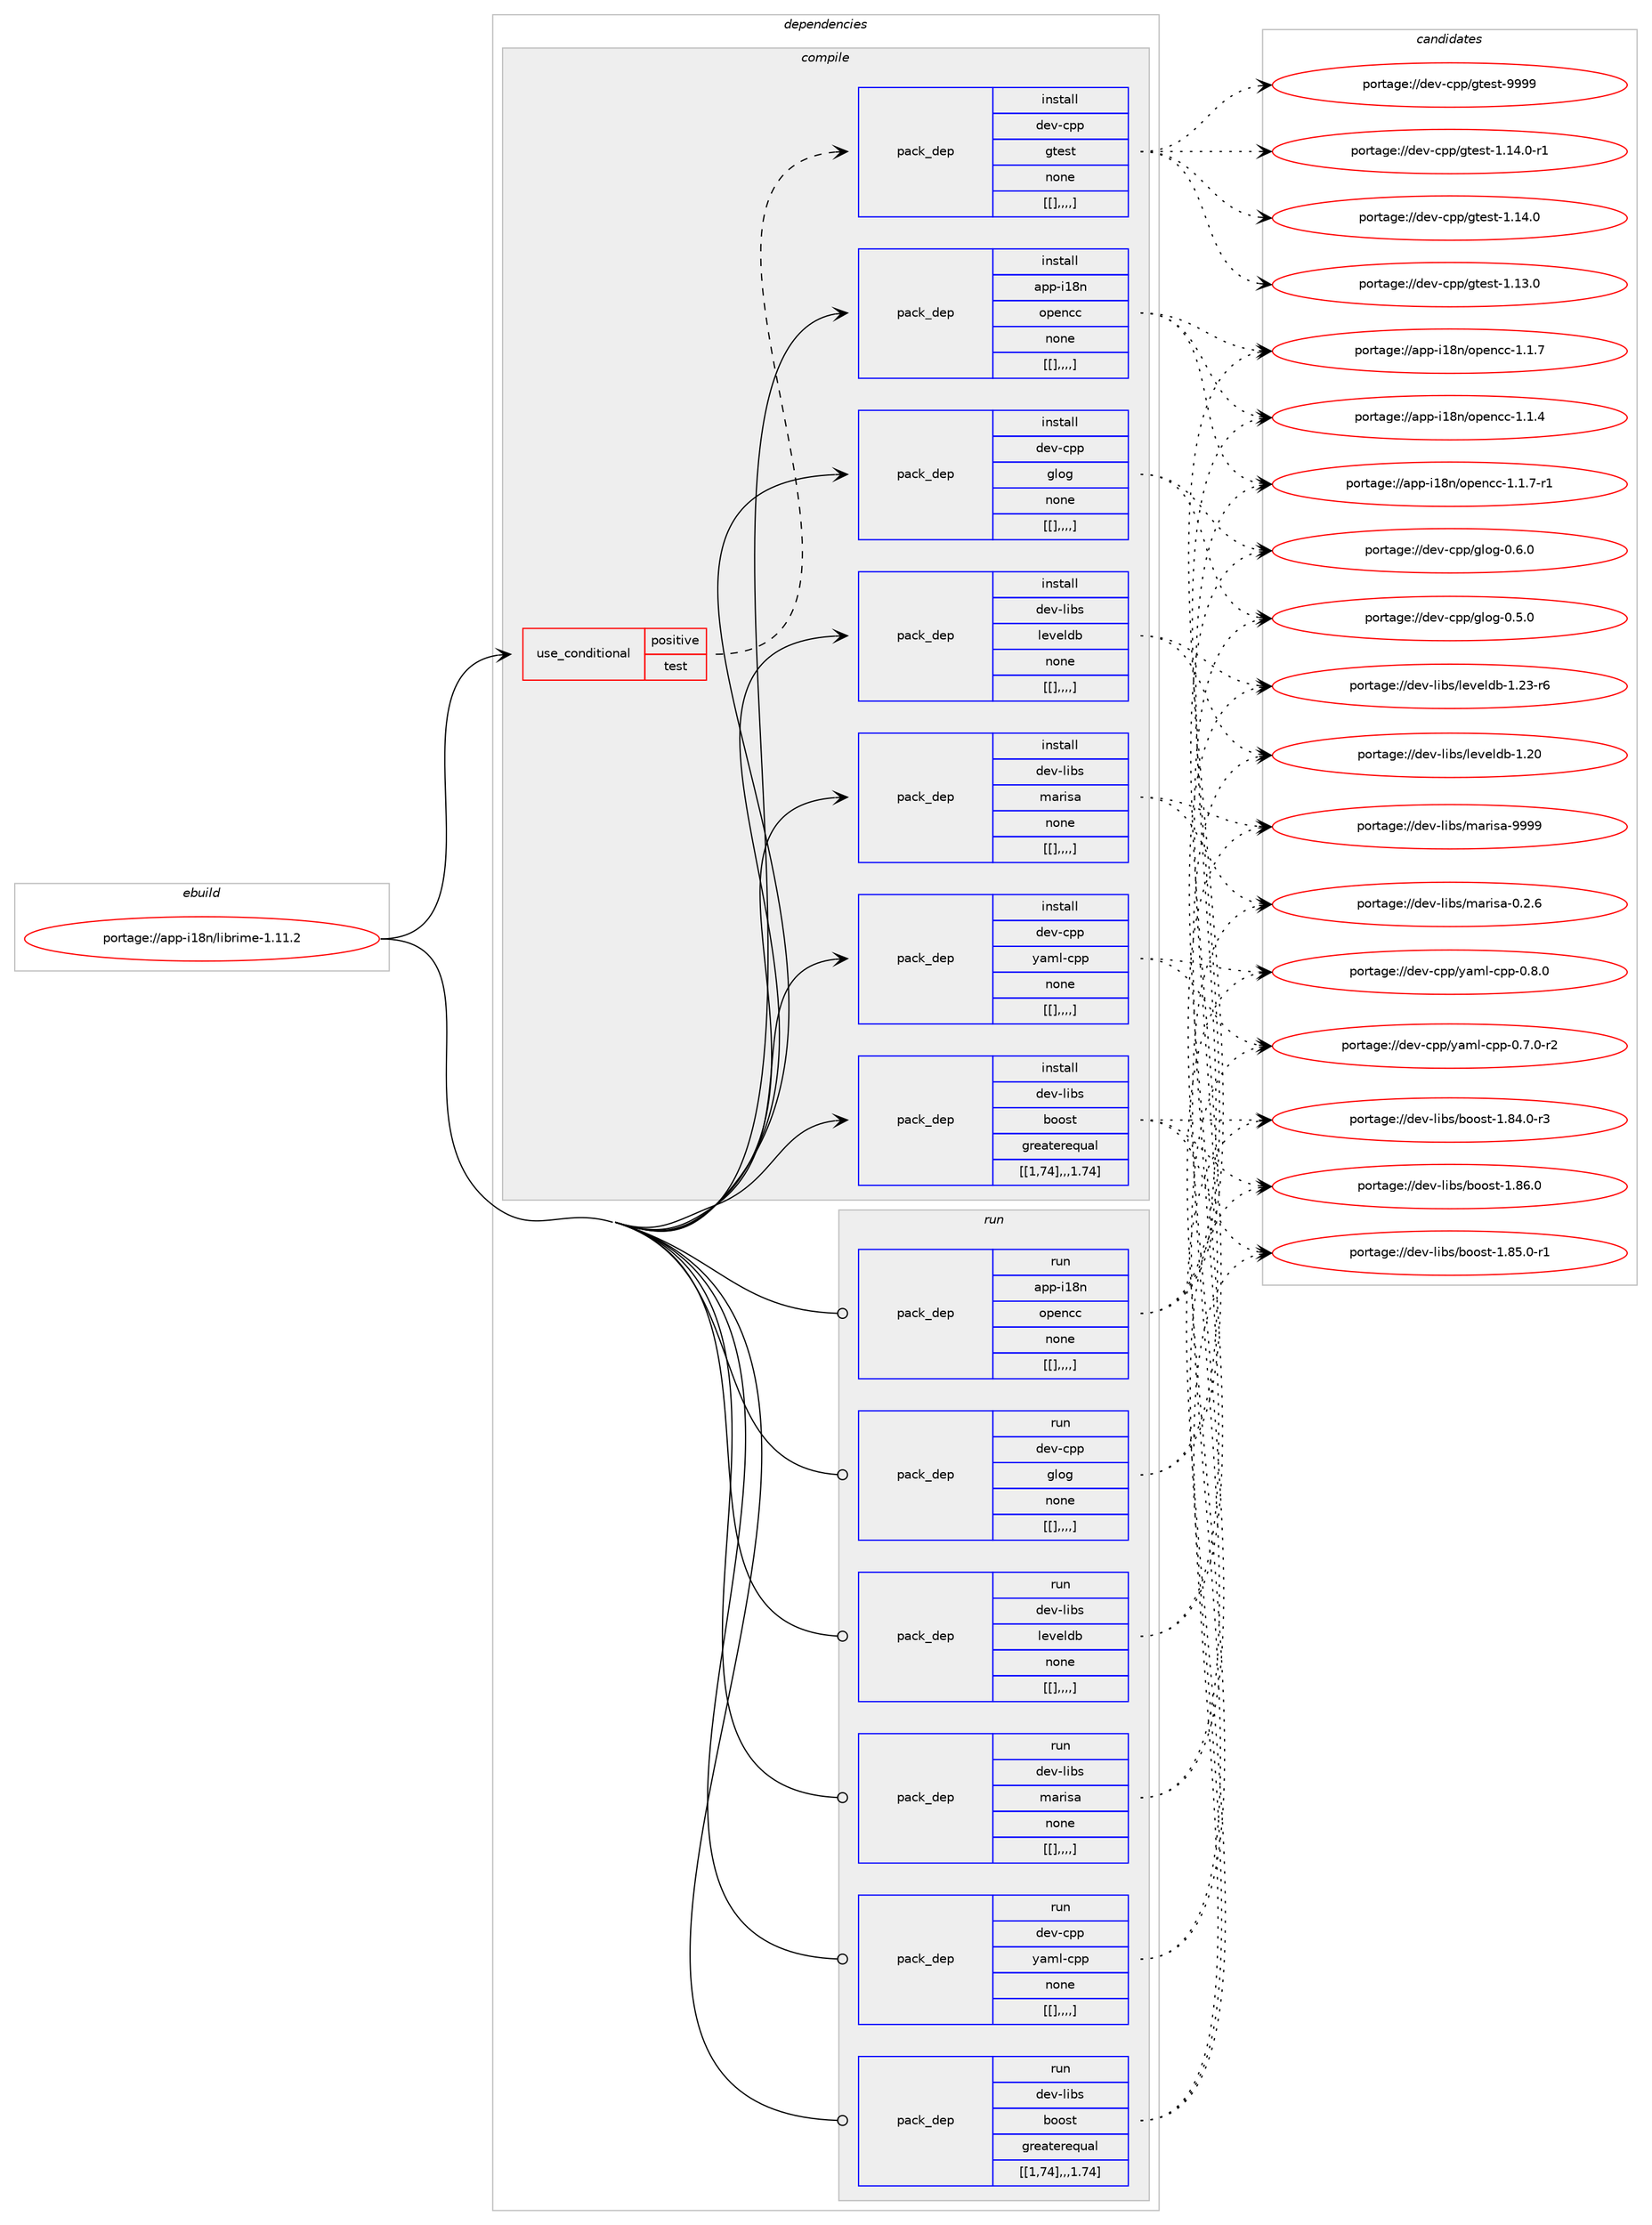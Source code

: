 digraph prolog {

# *************
# Graph options
# *************

newrank=true;
concentrate=true;
compound=true;
graph [rankdir=LR,fontname=Helvetica,fontsize=10,ranksep=1.5];#, ranksep=2.5, nodesep=0.2];
edge  [arrowhead=vee];
node  [fontname=Helvetica,fontsize=10];

# **********
# The ebuild
# **********

subgraph cluster_leftcol {
color=gray;
label=<<i>ebuild</i>>;
id [label="portage://app-i18n/librime-1.11.2", color=red, width=4, href="../app-i18n/librime-1.11.2.svg"];
}

# ****************
# The dependencies
# ****************

subgraph cluster_midcol {
color=gray;
label=<<i>dependencies</i>>;
subgraph cluster_compile {
fillcolor="#eeeeee";
style=filled;
label=<<i>compile</i>>;
subgraph cond11332 {
dependency38514 [label=<<TABLE BORDER="0" CELLBORDER="1" CELLSPACING="0" CELLPADDING="4"><TR><TD ROWSPAN="3" CELLPADDING="10">use_conditional</TD></TR><TR><TD>positive</TD></TR><TR><TD>test</TD></TR></TABLE>>, shape=none, color=red];
subgraph pack26809 {
dependency38515 [label=<<TABLE BORDER="0" CELLBORDER="1" CELLSPACING="0" CELLPADDING="4" WIDTH="220"><TR><TD ROWSPAN="6" CELLPADDING="30">pack_dep</TD></TR><TR><TD WIDTH="110">install</TD></TR><TR><TD>dev-cpp</TD></TR><TR><TD>gtest</TD></TR><TR><TD>none</TD></TR><TR><TD>[[],,,,]</TD></TR></TABLE>>, shape=none, color=blue];
}
dependency38514:e -> dependency38515:w [weight=20,style="dashed",arrowhead="vee"];
}
id:e -> dependency38514:w [weight=20,style="solid",arrowhead="vee"];
subgraph pack26810 {
dependency38516 [label=<<TABLE BORDER="0" CELLBORDER="1" CELLSPACING="0" CELLPADDING="4" WIDTH="220"><TR><TD ROWSPAN="6" CELLPADDING="30">pack_dep</TD></TR><TR><TD WIDTH="110">install</TD></TR><TR><TD>app-i18n</TD></TR><TR><TD>opencc</TD></TR><TR><TD>none</TD></TR><TR><TD>[[],,,,]</TD></TR></TABLE>>, shape=none, color=blue];
}
id:e -> dependency38516:w [weight=20,style="solid",arrowhead="vee"];
subgraph pack26811 {
dependency38517 [label=<<TABLE BORDER="0" CELLBORDER="1" CELLSPACING="0" CELLPADDING="4" WIDTH="220"><TR><TD ROWSPAN="6" CELLPADDING="30">pack_dep</TD></TR><TR><TD WIDTH="110">install</TD></TR><TR><TD>dev-cpp</TD></TR><TR><TD>glog</TD></TR><TR><TD>none</TD></TR><TR><TD>[[],,,,]</TD></TR></TABLE>>, shape=none, color=blue];
}
id:e -> dependency38517:w [weight=20,style="solid",arrowhead="vee"];
subgraph pack26812 {
dependency38518 [label=<<TABLE BORDER="0" CELLBORDER="1" CELLSPACING="0" CELLPADDING="4" WIDTH="220"><TR><TD ROWSPAN="6" CELLPADDING="30">pack_dep</TD></TR><TR><TD WIDTH="110">install</TD></TR><TR><TD>dev-cpp</TD></TR><TR><TD>yaml-cpp</TD></TR><TR><TD>none</TD></TR><TR><TD>[[],,,,]</TD></TR></TABLE>>, shape=none, color=blue];
}
id:e -> dependency38518:w [weight=20,style="solid",arrowhead="vee"];
subgraph pack26813 {
dependency38519 [label=<<TABLE BORDER="0" CELLBORDER="1" CELLSPACING="0" CELLPADDING="4" WIDTH="220"><TR><TD ROWSPAN="6" CELLPADDING="30">pack_dep</TD></TR><TR><TD WIDTH="110">install</TD></TR><TR><TD>dev-libs</TD></TR><TR><TD>boost</TD></TR><TR><TD>greaterequal</TD></TR><TR><TD>[[1,74],,,1.74]</TD></TR></TABLE>>, shape=none, color=blue];
}
id:e -> dependency38519:w [weight=20,style="solid",arrowhead="vee"];
subgraph pack26814 {
dependency38520 [label=<<TABLE BORDER="0" CELLBORDER="1" CELLSPACING="0" CELLPADDING="4" WIDTH="220"><TR><TD ROWSPAN="6" CELLPADDING="30">pack_dep</TD></TR><TR><TD WIDTH="110">install</TD></TR><TR><TD>dev-libs</TD></TR><TR><TD>leveldb</TD></TR><TR><TD>none</TD></TR><TR><TD>[[],,,,]</TD></TR></TABLE>>, shape=none, color=blue];
}
id:e -> dependency38520:w [weight=20,style="solid",arrowhead="vee"];
subgraph pack26815 {
dependency38521 [label=<<TABLE BORDER="0" CELLBORDER="1" CELLSPACING="0" CELLPADDING="4" WIDTH="220"><TR><TD ROWSPAN="6" CELLPADDING="30">pack_dep</TD></TR><TR><TD WIDTH="110">install</TD></TR><TR><TD>dev-libs</TD></TR><TR><TD>marisa</TD></TR><TR><TD>none</TD></TR><TR><TD>[[],,,,]</TD></TR></TABLE>>, shape=none, color=blue];
}
id:e -> dependency38521:w [weight=20,style="solid",arrowhead="vee"];
}
subgraph cluster_compileandrun {
fillcolor="#eeeeee";
style=filled;
label=<<i>compile and run</i>>;
}
subgraph cluster_run {
fillcolor="#eeeeee";
style=filled;
label=<<i>run</i>>;
subgraph pack26816 {
dependency38522 [label=<<TABLE BORDER="0" CELLBORDER="1" CELLSPACING="0" CELLPADDING="4" WIDTH="220"><TR><TD ROWSPAN="6" CELLPADDING="30">pack_dep</TD></TR><TR><TD WIDTH="110">run</TD></TR><TR><TD>app-i18n</TD></TR><TR><TD>opencc</TD></TR><TR><TD>none</TD></TR><TR><TD>[[],,,,]</TD></TR></TABLE>>, shape=none, color=blue];
}
id:e -> dependency38522:w [weight=20,style="solid",arrowhead="odot"];
subgraph pack26817 {
dependency38523 [label=<<TABLE BORDER="0" CELLBORDER="1" CELLSPACING="0" CELLPADDING="4" WIDTH="220"><TR><TD ROWSPAN="6" CELLPADDING="30">pack_dep</TD></TR><TR><TD WIDTH="110">run</TD></TR><TR><TD>dev-cpp</TD></TR><TR><TD>glog</TD></TR><TR><TD>none</TD></TR><TR><TD>[[],,,,]</TD></TR></TABLE>>, shape=none, color=blue];
}
id:e -> dependency38523:w [weight=20,style="solid",arrowhead="odot"];
subgraph pack26818 {
dependency38524 [label=<<TABLE BORDER="0" CELLBORDER="1" CELLSPACING="0" CELLPADDING="4" WIDTH="220"><TR><TD ROWSPAN="6" CELLPADDING="30">pack_dep</TD></TR><TR><TD WIDTH="110">run</TD></TR><TR><TD>dev-cpp</TD></TR><TR><TD>yaml-cpp</TD></TR><TR><TD>none</TD></TR><TR><TD>[[],,,,]</TD></TR></TABLE>>, shape=none, color=blue];
}
id:e -> dependency38524:w [weight=20,style="solid",arrowhead="odot"];
subgraph pack26819 {
dependency38525 [label=<<TABLE BORDER="0" CELLBORDER="1" CELLSPACING="0" CELLPADDING="4" WIDTH="220"><TR><TD ROWSPAN="6" CELLPADDING="30">pack_dep</TD></TR><TR><TD WIDTH="110">run</TD></TR><TR><TD>dev-libs</TD></TR><TR><TD>boost</TD></TR><TR><TD>greaterequal</TD></TR><TR><TD>[[1,74],,,1.74]</TD></TR></TABLE>>, shape=none, color=blue];
}
id:e -> dependency38525:w [weight=20,style="solid",arrowhead="odot"];
subgraph pack26820 {
dependency38526 [label=<<TABLE BORDER="0" CELLBORDER="1" CELLSPACING="0" CELLPADDING="4" WIDTH="220"><TR><TD ROWSPAN="6" CELLPADDING="30">pack_dep</TD></TR><TR><TD WIDTH="110">run</TD></TR><TR><TD>dev-libs</TD></TR><TR><TD>leveldb</TD></TR><TR><TD>none</TD></TR><TR><TD>[[],,,,]</TD></TR></TABLE>>, shape=none, color=blue];
}
id:e -> dependency38526:w [weight=20,style="solid",arrowhead="odot"];
subgraph pack26821 {
dependency38527 [label=<<TABLE BORDER="0" CELLBORDER="1" CELLSPACING="0" CELLPADDING="4" WIDTH="220"><TR><TD ROWSPAN="6" CELLPADDING="30">pack_dep</TD></TR><TR><TD WIDTH="110">run</TD></TR><TR><TD>dev-libs</TD></TR><TR><TD>marisa</TD></TR><TR><TD>none</TD></TR><TR><TD>[[],,,,]</TD></TR></TABLE>>, shape=none, color=blue];
}
id:e -> dependency38527:w [weight=20,style="solid",arrowhead="odot"];
}
}

# **************
# The candidates
# **************

subgraph cluster_choices {
rank=same;
color=gray;
label=<<i>candidates</i>>;

subgraph choice26809 {
color=black;
nodesep=1;
choice1001011184599112112471031161011151164557575757 [label="portage://dev-cpp/gtest-9999", color=red, width=4,href="../dev-cpp/gtest-9999.svg"];
choice100101118459911211247103116101115116454946495246484511449 [label="portage://dev-cpp/gtest-1.14.0-r1", color=red, width=4,href="../dev-cpp/gtest-1.14.0-r1.svg"];
choice10010111845991121124710311610111511645494649524648 [label="portage://dev-cpp/gtest-1.14.0", color=red, width=4,href="../dev-cpp/gtest-1.14.0.svg"];
choice10010111845991121124710311610111511645494649514648 [label="portage://dev-cpp/gtest-1.13.0", color=red, width=4,href="../dev-cpp/gtest-1.13.0.svg"];
dependency38515:e -> choice1001011184599112112471031161011151164557575757:w [style=dotted,weight="100"];
dependency38515:e -> choice100101118459911211247103116101115116454946495246484511449:w [style=dotted,weight="100"];
dependency38515:e -> choice10010111845991121124710311610111511645494649524648:w [style=dotted,weight="100"];
dependency38515:e -> choice10010111845991121124710311610111511645494649514648:w [style=dotted,weight="100"];
}
subgraph choice26810 {
color=black;
nodesep=1;
choice971121124510549561104711111210111099994549464946554511449 [label="portage://app-i18n/opencc-1.1.7-r1", color=red, width=4,href="../app-i18n/opencc-1.1.7-r1.svg"];
choice97112112451054956110471111121011109999454946494655 [label="portage://app-i18n/opencc-1.1.7", color=red, width=4,href="../app-i18n/opencc-1.1.7.svg"];
choice97112112451054956110471111121011109999454946494652 [label="portage://app-i18n/opencc-1.1.4", color=red, width=4,href="../app-i18n/opencc-1.1.4.svg"];
dependency38516:e -> choice971121124510549561104711111210111099994549464946554511449:w [style=dotted,weight="100"];
dependency38516:e -> choice97112112451054956110471111121011109999454946494655:w [style=dotted,weight="100"];
dependency38516:e -> choice97112112451054956110471111121011109999454946494652:w [style=dotted,weight="100"];
}
subgraph choice26811 {
color=black;
nodesep=1;
choice100101118459911211247103108111103454846544648 [label="portage://dev-cpp/glog-0.6.0", color=red, width=4,href="../dev-cpp/glog-0.6.0.svg"];
choice100101118459911211247103108111103454846534648 [label="portage://dev-cpp/glog-0.5.0", color=red, width=4,href="../dev-cpp/glog-0.5.0.svg"];
dependency38517:e -> choice100101118459911211247103108111103454846544648:w [style=dotted,weight="100"];
dependency38517:e -> choice100101118459911211247103108111103454846534648:w [style=dotted,weight="100"];
}
subgraph choice26812 {
color=black;
nodesep=1;
choice100101118459911211247121971091084599112112454846564648 [label="portage://dev-cpp/yaml-cpp-0.8.0", color=red, width=4,href="../dev-cpp/yaml-cpp-0.8.0.svg"];
choice1001011184599112112471219710910845991121124548465546484511450 [label="portage://dev-cpp/yaml-cpp-0.7.0-r2", color=red, width=4,href="../dev-cpp/yaml-cpp-0.7.0-r2.svg"];
dependency38518:e -> choice100101118459911211247121971091084599112112454846564648:w [style=dotted,weight="100"];
dependency38518:e -> choice1001011184599112112471219710910845991121124548465546484511450:w [style=dotted,weight="100"];
}
subgraph choice26813 {
color=black;
nodesep=1;
choice1001011184510810598115479811111111511645494656544648 [label="portage://dev-libs/boost-1.86.0", color=red, width=4,href="../dev-libs/boost-1.86.0.svg"];
choice10010111845108105981154798111111115116454946565346484511449 [label="portage://dev-libs/boost-1.85.0-r1", color=red, width=4,href="../dev-libs/boost-1.85.0-r1.svg"];
choice10010111845108105981154798111111115116454946565246484511451 [label="portage://dev-libs/boost-1.84.0-r3", color=red, width=4,href="../dev-libs/boost-1.84.0-r3.svg"];
dependency38519:e -> choice1001011184510810598115479811111111511645494656544648:w [style=dotted,weight="100"];
dependency38519:e -> choice10010111845108105981154798111111115116454946565346484511449:w [style=dotted,weight="100"];
dependency38519:e -> choice10010111845108105981154798111111115116454946565246484511451:w [style=dotted,weight="100"];
}
subgraph choice26814 {
color=black;
nodesep=1;
choice1001011184510810598115471081011181011081009845494650514511454 [label="portage://dev-libs/leveldb-1.23-r6", color=red, width=4,href="../dev-libs/leveldb-1.23-r6.svg"];
choice100101118451081059811547108101118101108100984549465048 [label="portage://dev-libs/leveldb-1.20", color=red, width=4,href="../dev-libs/leveldb-1.20.svg"];
dependency38520:e -> choice1001011184510810598115471081011181011081009845494650514511454:w [style=dotted,weight="100"];
dependency38520:e -> choice100101118451081059811547108101118101108100984549465048:w [style=dotted,weight="100"];
}
subgraph choice26815 {
color=black;
nodesep=1;
choice10010111845108105981154710997114105115974557575757 [label="portage://dev-libs/marisa-9999", color=red, width=4,href="../dev-libs/marisa-9999.svg"];
choice1001011184510810598115471099711410511597454846504654 [label="portage://dev-libs/marisa-0.2.6", color=red, width=4,href="../dev-libs/marisa-0.2.6.svg"];
dependency38521:e -> choice10010111845108105981154710997114105115974557575757:w [style=dotted,weight="100"];
dependency38521:e -> choice1001011184510810598115471099711410511597454846504654:w [style=dotted,weight="100"];
}
subgraph choice26816 {
color=black;
nodesep=1;
choice971121124510549561104711111210111099994549464946554511449 [label="portage://app-i18n/opencc-1.1.7-r1", color=red, width=4,href="../app-i18n/opencc-1.1.7-r1.svg"];
choice97112112451054956110471111121011109999454946494655 [label="portage://app-i18n/opencc-1.1.7", color=red, width=4,href="../app-i18n/opencc-1.1.7.svg"];
choice97112112451054956110471111121011109999454946494652 [label="portage://app-i18n/opencc-1.1.4", color=red, width=4,href="../app-i18n/opencc-1.1.4.svg"];
dependency38522:e -> choice971121124510549561104711111210111099994549464946554511449:w [style=dotted,weight="100"];
dependency38522:e -> choice97112112451054956110471111121011109999454946494655:w [style=dotted,weight="100"];
dependency38522:e -> choice97112112451054956110471111121011109999454946494652:w [style=dotted,weight="100"];
}
subgraph choice26817 {
color=black;
nodesep=1;
choice100101118459911211247103108111103454846544648 [label="portage://dev-cpp/glog-0.6.0", color=red, width=4,href="../dev-cpp/glog-0.6.0.svg"];
choice100101118459911211247103108111103454846534648 [label="portage://dev-cpp/glog-0.5.0", color=red, width=4,href="../dev-cpp/glog-0.5.0.svg"];
dependency38523:e -> choice100101118459911211247103108111103454846544648:w [style=dotted,weight="100"];
dependency38523:e -> choice100101118459911211247103108111103454846534648:w [style=dotted,weight="100"];
}
subgraph choice26818 {
color=black;
nodesep=1;
choice100101118459911211247121971091084599112112454846564648 [label="portage://dev-cpp/yaml-cpp-0.8.0", color=red, width=4,href="../dev-cpp/yaml-cpp-0.8.0.svg"];
choice1001011184599112112471219710910845991121124548465546484511450 [label="portage://dev-cpp/yaml-cpp-0.7.0-r2", color=red, width=4,href="../dev-cpp/yaml-cpp-0.7.0-r2.svg"];
dependency38524:e -> choice100101118459911211247121971091084599112112454846564648:w [style=dotted,weight="100"];
dependency38524:e -> choice1001011184599112112471219710910845991121124548465546484511450:w [style=dotted,weight="100"];
}
subgraph choice26819 {
color=black;
nodesep=1;
choice1001011184510810598115479811111111511645494656544648 [label="portage://dev-libs/boost-1.86.0", color=red, width=4,href="../dev-libs/boost-1.86.0.svg"];
choice10010111845108105981154798111111115116454946565346484511449 [label="portage://dev-libs/boost-1.85.0-r1", color=red, width=4,href="../dev-libs/boost-1.85.0-r1.svg"];
choice10010111845108105981154798111111115116454946565246484511451 [label="portage://dev-libs/boost-1.84.0-r3", color=red, width=4,href="../dev-libs/boost-1.84.0-r3.svg"];
dependency38525:e -> choice1001011184510810598115479811111111511645494656544648:w [style=dotted,weight="100"];
dependency38525:e -> choice10010111845108105981154798111111115116454946565346484511449:w [style=dotted,weight="100"];
dependency38525:e -> choice10010111845108105981154798111111115116454946565246484511451:w [style=dotted,weight="100"];
}
subgraph choice26820 {
color=black;
nodesep=1;
choice1001011184510810598115471081011181011081009845494650514511454 [label="portage://dev-libs/leveldb-1.23-r6", color=red, width=4,href="../dev-libs/leveldb-1.23-r6.svg"];
choice100101118451081059811547108101118101108100984549465048 [label="portage://dev-libs/leveldb-1.20", color=red, width=4,href="../dev-libs/leveldb-1.20.svg"];
dependency38526:e -> choice1001011184510810598115471081011181011081009845494650514511454:w [style=dotted,weight="100"];
dependency38526:e -> choice100101118451081059811547108101118101108100984549465048:w [style=dotted,weight="100"];
}
subgraph choice26821 {
color=black;
nodesep=1;
choice10010111845108105981154710997114105115974557575757 [label="portage://dev-libs/marisa-9999", color=red, width=4,href="../dev-libs/marisa-9999.svg"];
choice1001011184510810598115471099711410511597454846504654 [label="portage://dev-libs/marisa-0.2.6", color=red, width=4,href="../dev-libs/marisa-0.2.6.svg"];
dependency38527:e -> choice10010111845108105981154710997114105115974557575757:w [style=dotted,weight="100"];
dependency38527:e -> choice1001011184510810598115471099711410511597454846504654:w [style=dotted,weight="100"];
}
}

}
